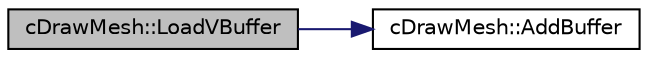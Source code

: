digraph "cDrawMesh::LoadVBuffer"
{
 // LATEX_PDF_SIZE
  edge [fontname="Helvetica",fontsize="10",labelfontname="Helvetica",labelfontsize="10"];
  node [fontname="Helvetica",fontsize="10",shape=record];
  rankdir="LR";
  Node1 [label="cDrawMesh::LoadVBuffer",height=0.2,width=0.4,color="black", fillcolor="grey75", style="filled", fontcolor="black",tooltip=" "];
  Node1 -> Node2 [color="midnightblue",fontsize="10",style="solid",fontname="Helvetica"];
  Node2 [label="cDrawMesh::AddBuffer",height=0.2,width=0.4,color="black", fillcolor="white", style="filled",URL="$classc_draw_mesh.html#a360bf73ce87b53273d21bebebd604517",tooltip=" "];
}
